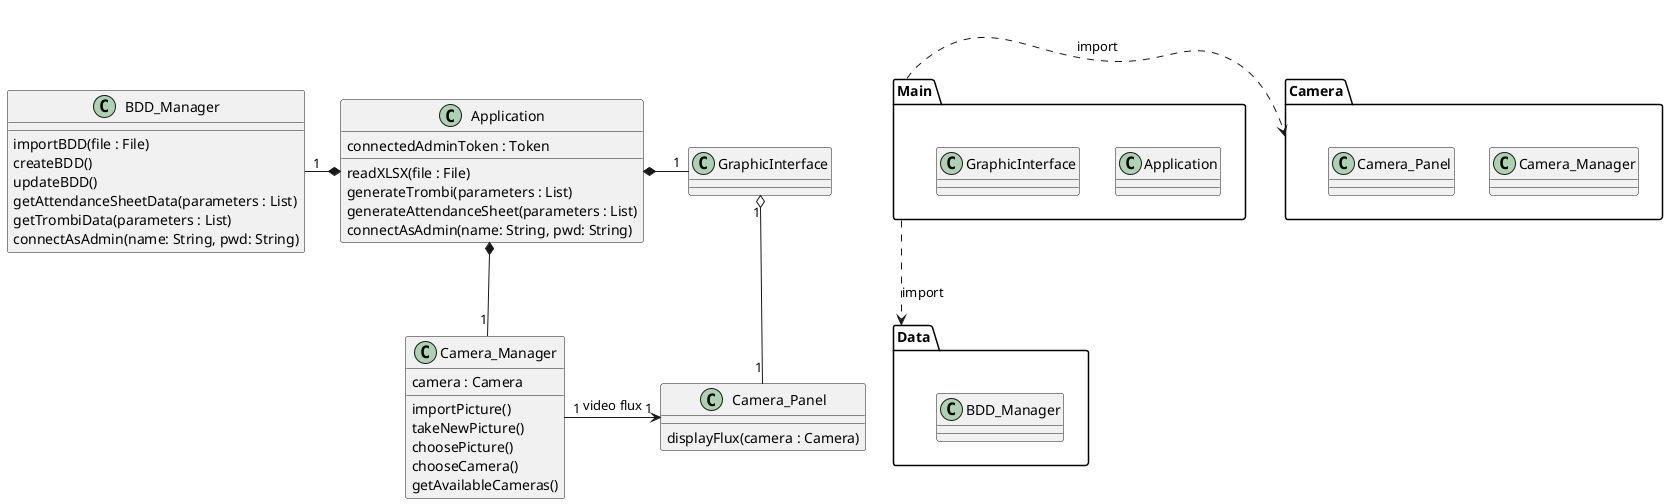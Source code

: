 @startuml classDiagram

Package Camera {
    class Camera_Manager
    class Camera_Panel
}

Package Main {
    class Application
    class GraphicInterface
}

Package Data {
    class BDD_Manager
}

class Application {
    connectedAdminToken : Token
    readXLSX(file : File)
    generateTrombi(parameters : List)
    generateAttendanceSheet(parameters : List)
    connectAsAdmin(name: String, pwd: String)
}

class GraphicInterface {

}


class BDD_Manager {
    importBDD(file : File)
    createBDD()
    updateBDD()
    getAttendanceSheetData(parameters : List)
    getTrombiData(parameters : List)
    connectAsAdmin(name: String, pwd: String)
}

class Camera_Manager {
    camera : Camera
    importPicture()
    takeNewPicture() 
    choosePicture()
    chooseCamera()
    getAvailableCameras()
}

class Camera_Panel {
    displayFlux(camera : Camera)
}

Main ..> Data : import
Main .> Camera : import


Application *-right- "1" GraphicInterface 
Application *-left- "1" BDD_Manager
Application *-down- "1" Camera_Manager

GraphicInterface "1" o-- "1" Camera_Panel

Camera_Manager "1" -right> "1" Camera_Panel : video flux

@enduml